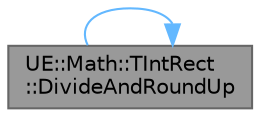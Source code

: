 digraph "UE::Math::TIntRect::DivideAndRoundUp"
{
 // INTERACTIVE_SVG=YES
 // LATEX_PDF_SIZE
  bgcolor="transparent";
  edge [fontname=Helvetica,fontsize=10,labelfontname=Helvetica,labelfontsize=10];
  node [fontname=Helvetica,fontsize=10,shape=box,height=0.2,width=0.4];
  rankdir="RL";
  Node1 [id="Node000001",label="UE::Math::TIntRect\l::DivideAndRoundUp",height=0.2,width=0.4,color="gray40", fillcolor="grey60", style="filled", fontcolor="black",tooltip="Divides a rectangle and rounds up to the nearest integer."];
  Node1 -> Node1 [id="edge1_Node000001_Node000001",dir="back",color="steelblue1",style="solid",tooltip=" "];
}
